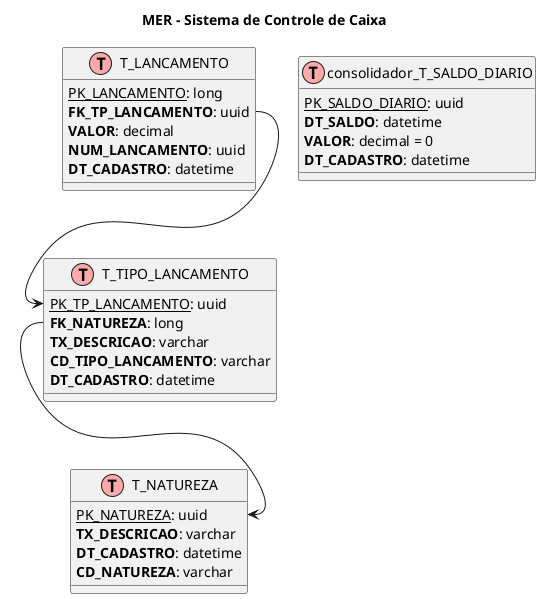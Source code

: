 @startuml
!define table(x) class x << (T,#FFAAAA) >>
!define primaryKey(x) <u>x</u>
!define notNull(x) <b>x</b>

title MER - Sistema de Controle de Caixa

' --- Tabelas do schema LANCAMENTO ---

table(T_NATUREZA) {
    primaryKey(PK_NATUREZA): uuid
    notNull(TX_DESCRICAO): varchar
    notNull(DT_CADASTRO): datetime
    notNull(CD_NATUREZA): varchar
}

table(T_TIPO_LANCAMENTO) {
    primaryKey(PK_TP_LANCAMENTO): uuid
    notNull(FK_NATUREZA): long
    notNull(TX_DESCRICAO): varchar
    notNull(CD_TIPO_LANCAMENTO): varchar
    notNull(DT_CADASTRO): datetime
}

table(T_LANCAMENTO) {
    primaryKey(PK_LANCAMENTO): long
    notNull(FK_TP_LANCAMENTO): uuid
    notNull(VALOR): decimal
    notNull(NUM_LANCAMENTO): uuid
    notNull(DT_CADASTRO): datetime
}

' --- Tabelas do schema consolidador ---

table(consolidador_T_SALDO_DIARIO) {
    primaryKey(PK_SALDO_DIARIO): uuid
    notNull(DT_SALDO): datetime
    notNull(VALOR): decimal = 0
    notNull(DT_CADASTRO): datetime
}

' --- Relacionamentos ---

T_TIPO_LANCAMENTO::FK_NATUREZA --> T_NATUREZA::PK_NATUREZA
T_LANCAMENTO::FK_TP_LANCAMENTO --> T_TIPO_LANCAMENTO::PK_TP_LANCAMENTO
@enduml
